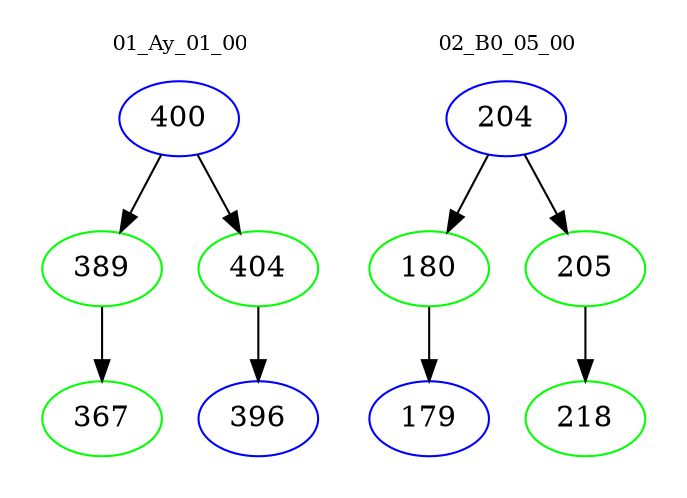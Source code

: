 digraph{
subgraph cluster_0 {
color = white
label = "01_Ay_01_00";
fontsize=10;
T0_400 [label="400", color="blue"]
T0_400 -> T0_389 [color="black"]
T0_389 [label="389", color="green"]
T0_389 -> T0_367 [color="black"]
T0_367 [label="367", color="green"]
T0_400 -> T0_404 [color="black"]
T0_404 [label="404", color="green"]
T0_404 -> T0_396 [color="black"]
T0_396 [label="396", color="blue"]
}
subgraph cluster_1 {
color = white
label = "02_B0_05_00";
fontsize=10;
T1_204 [label="204", color="blue"]
T1_204 -> T1_180 [color="black"]
T1_180 [label="180", color="green"]
T1_180 -> T1_179 [color="black"]
T1_179 [label="179", color="blue"]
T1_204 -> T1_205 [color="black"]
T1_205 [label="205", color="green"]
T1_205 -> T1_218 [color="black"]
T1_218 [label="218", color="green"]
}
}
